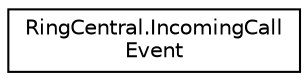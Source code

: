 digraph "Graphical Class Hierarchy"
{
 // LATEX_PDF_SIZE
  edge [fontname="Helvetica",fontsize="10",labelfontname="Helvetica",labelfontsize="10"];
  node [fontname="Helvetica",fontsize="10",shape=record];
  rankdir="LR";
  Node0 [label="RingCentral.IncomingCall\lEvent",height=0.2,width=0.4,color="black", fillcolor="white", style="filled",URL="$classRingCentral_1_1IncomingCallEvent.html",tooltip=" "];
}
